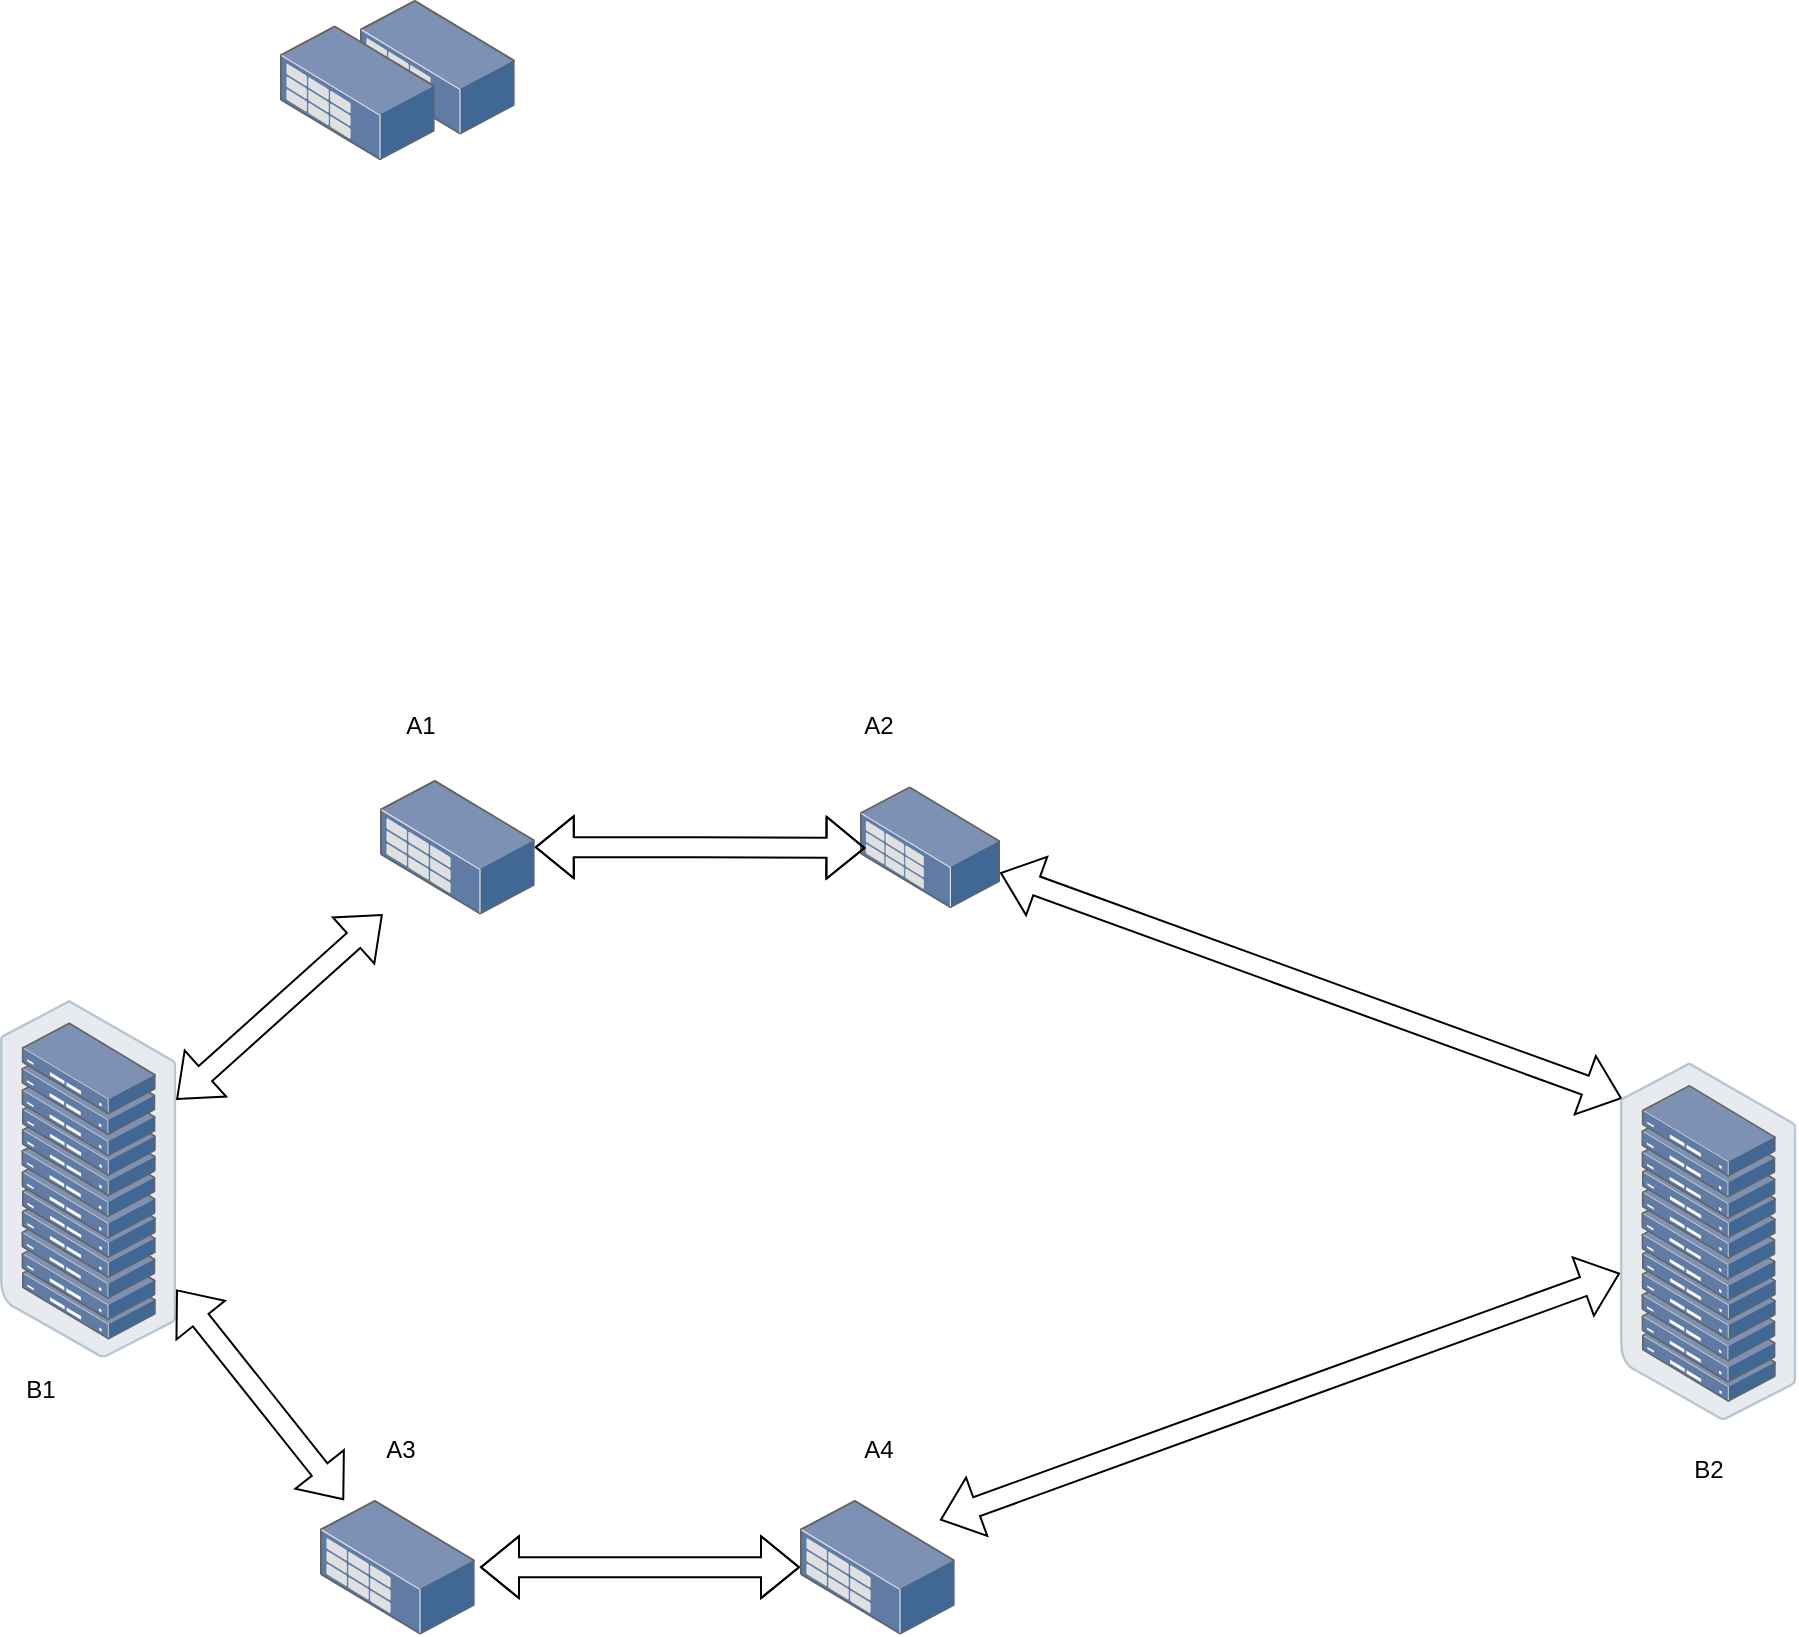 <mxfile version="26.0.4">
  <diagram name="第 1 页" id="g6k50eAuuFk5ERPI-o4K">
    <mxGraphModel dx="1114" dy="1727" grid="1" gridSize="10" guides="1" tooltips="1" connect="1" arrows="1" fold="1" page="1" pageScale="1" pageWidth="827" pageHeight="1169" math="0" shadow="0">
      <root>
        <mxCell id="0" />
        <mxCell id="1" parent="0" />
        <mxCell id="bn-PAsVRNdQ2YQQPWQiK-20" style="edgeStyle=orthogonalEdgeStyle;rounded=0;orthogonalLoop=1;jettySize=auto;html=1;startArrow=classic;startFill=1;shape=flexArrow;" edge="1" parent="1" source="bn-PAsVRNdQ2YQQPWQiK-5">
          <mxGeometry relative="1" as="geometry">
            <mxPoint x="290" y="473.6" as="targetPoint" />
          </mxGeometry>
        </mxCell>
        <mxCell id="bn-PAsVRNdQ2YQQPWQiK-5" value="" style="image;points=[];aspect=fixed;html=1;align=center;shadow=0;dashed=0;image=img/lib/allied_telesis/storage/Datacenter_Server_Rack_Storage_Unit_Small.svg;" vertex="1" parent="1">
          <mxGeometry x="450" y="440" width="77.4" height="67.2" as="geometry" />
        </mxCell>
        <mxCell id="bn-PAsVRNdQ2YQQPWQiK-6" value="" style="image;points=[];aspect=fixed;html=1;align=center;shadow=0;dashed=0;image=img/lib/allied_telesis/storage/Datacenter_Server_Rack.svg;" vertex="1" parent="1">
          <mxGeometry x="50" y="190" width="88.2" height="178.8" as="geometry" />
        </mxCell>
        <mxCell id="bn-PAsVRNdQ2YQQPWQiK-8" value="" style="image;points=[];aspect=fixed;html=1;align=center;shadow=0;dashed=0;image=img/lib/allied_telesis/storage/Datacenter_Server_Rack_Storage_Unit_Small.svg;" vertex="1" parent="1">
          <mxGeometry x="230" y="-310" width="77.4" height="67.2" as="geometry" />
        </mxCell>
        <mxCell id="bn-PAsVRNdQ2YQQPWQiK-22" style="rounded=0;orthogonalLoop=1;jettySize=auto;html=1;startArrow=classic;startFill=1;shape=flexArrow;" edge="1" parent="1" source="bn-PAsVRNdQ2YQQPWQiK-9" target="bn-PAsVRNdQ2YQQPWQiK-6">
          <mxGeometry relative="1" as="geometry" />
        </mxCell>
        <mxCell id="bn-PAsVRNdQ2YQQPWQiK-9" value="" style="image;points=[];aspect=fixed;html=1;align=center;shadow=0;dashed=0;image=img/lib/allied_telesis/storage/Datacenter_Server_Rack_Storage_Unit_Small.svg;" vertex="1" parent="1">
          <mxGeometry x="240" y="80" width="77.4" height="67.2" as="geometry" />
        </mxCell>
        <mxCell id="bn-PAsVRNdQ2YQQPWQiK-10" value="" style="image;points=[];aspect=fixed;html=1;align=center;shadow=0;dashed=0;image=img/lib/allied_telesis/storage/Datacenter_Server_Rack_Storage_Unit_Small.svg;" vertex="1" parent="1">
          <mxGeometry x="190" y="-297.2" width="77.4" height="67.2" as="geometry" />
        </mxCell>
        <mxCell id="bn-PAsVRNdQ2YQQPWQiK-18" style="rounded=0;orthogonalLoop=1;jettySize=auto;html=1;startArrow=classic;startFill=1;shape=flexArrow;entryX=0.011;entryY=0.101;entryDx=0;entryDy=0;entryPerimeter=0;" edge="1" parent="1" source="bn-PAsVRNdQ2YQQPWQiK-11" target="bn-PAsVRNdQ2YQQPWQiK-13">
          <mxGeometry relative="1" as="geometry">
            <mxPoint x="640" y="220" as="targetPoint" />
          </mxGeometry>
        </mxCell>
        <mxCell id="bn-PAsVRNdQ2YQQPWQiK-11" value="" style="image;points=[];aspect=fixed;html=1;align=center;shadow=0;dashed=0;image=img/lib/allied_telesis/storage/Datacenter_Server_Rack_Storage_Unit_Small.svg;" vertex="1" parent="1">
          <mxGeometry x="480" y="83.21" width="70" height="60.78" as="geometry" />
        </mxCell>
        <mxCell id="bn-PAsVRNdQ2YQQPWQiK-21" style="rounded=0;orthogonalLoop=1;jettySize=auto;html=1;startArrow=classic;startFill=1;shape=flexArrow;" edge="1" parent="1" source="bn-PAsVRNdQ2YQQPWQiK-12" target="bn-PAsVRNdQ2YQQPWQiK-6">
          <mxGeometry relative="1" as="geometry" />
        </mxCell>
        <mxCell id="bn-PAsVRNdQ2YQQPWQiK-12" value="" style="image;points=[];aspect=fixed;html=1;align=center;shadow=0;dashed=0;image=img/lib/allied_telesis/storage/Datacenter_Server_Rack_Storage_Unit_Small.svg;" vertex="1" parent="1">
          <mxGeometry x="210.0" y="440" width="77.4" height="67.2" as="geometry" />
        </mxCell>
        <mxCell id="bn-PAsVRNdQ2YQQPWQiK-19" style="rounded=0;orthogonalLoop=1;jettySize=auto;html=1;startArrow=classic;startFill=1;shape=flexArrow;" edge="1" parent="1" source="bn-PAsVRNdQ2YQQPWQiK-13">
          <mxGeometry relative="1" as="geometry">
            <mxPoint x="520" y="450" as="targetPoint" />
          </mxGeometry>
        </mxCell>
        <mxCell id="bn-PAsVRNdQ2YQQPWQiK-13" value="" style="image;points=[];aspect=fixed;html=1;align=center;shadow=0;dashed=0;image=img/lib/allied_telesis/storage/Datacenter_Server_Rack.svg;" vertex="1" parent="1">
          <mxGeometry x="860" y="221.2" width="88.2" height="178.8" as="geometry" />
        </mxCell>
        <mxCell id="bn-PAsVRNdQ2YQQPWQiK-17" style="edgeStyle=orthogonalEdgeStyle;rounded=0;orthogonalLoop=1;jettySize=auto;html=1;entryX=0.039;entryY=0.506;entryDx=0;entryDy=0;entryPerimeter=0;startArrow=classic;startFill=1;shape=flexArrow;" edge="1" parent="1" source="bn-PAsVRNdQ2YQQPWQiK-9" target="bn-PAsVRNdQ2YQQPWQiK-11">
          <mxGeometry relative="1" as="geometry" />
        </mxCell>
        <mxCell id="bn-PAsVRNdQ2YQQPWQiK-24" value="A1" style="text;html=1;align=center;verticalAlign=middle;resizable=0;points=[];autosize=1;strokeColor=none;fillColor=none;" vertex="1" parent="1">
          <mxGeometry x="240" y="38" width="40" height="30" as="geometry" />
        </mxCell>
        <mxCell id="bn-PAsVRNdQ2YQQPWQiK-25" value="A2" style="text;html=1;align=center;verticalAlign=middle;resizable=0;points=[];autosize=1;strokeColor=none;fillColor=none;" vertex="1" parent="1">
          <mxGeometry x="468.7" y="38" width="40" height="30" as="geometry" />
        </mxCell>
        <mxCell id="bn-PAsVRNdQ2YQQPWQiK-26" value="A4" style="text;html=1;align=center;verticalAlign=middle;resizable=0;points=[];autosize=1;strokeColor=none;fillColor=none;" vertex="1" parent="1">
          <mxGeometry x="468.7" y="400" width="40" height="30" as="geometry" />
        </mxCell>
        <mxCell id="bn-PAsVRNdQ2YQQPWQiK-27" value="A3" style="text;html=1;align=center;verticalAlign=middle;resizable=0;points=[];autosize=1;strokeColor=none;fillColor=none;" vertex="1" parent="1">
          <mxGeometry x="230" y="400" width="40" height="30" as="geometry" />
        </mxCell>
        <mxCell id="bn-PAsVRNdQ2YQQPWQiK-28" value="B1" style="text;html=1;align=center;verticalAlign=middle;resizable=0;points=[];autosize=1;strokeColor=none;fillColor=none;" vertex="1" parent="1">
          <mxGeometry x="50" y="370" width="40" height="30" as="geometry" />
        </mxCell>
        <mxCell id="bn-PAsVRNdQ2YQQPWQiK-29" value="B2" style="text;html=1;align=center;verticalAlign=middle;resizable=0;points=[];autosize=1;strokeColor=none;fillColor=none;" vertex="1" parent="1">
          <mxGeometry x="884.1" y="410" width="40" height="30" as="geometry" />
        </mxCell>
      </root>
    </mxGraphModel>
  </diagram>
</mxfile>
